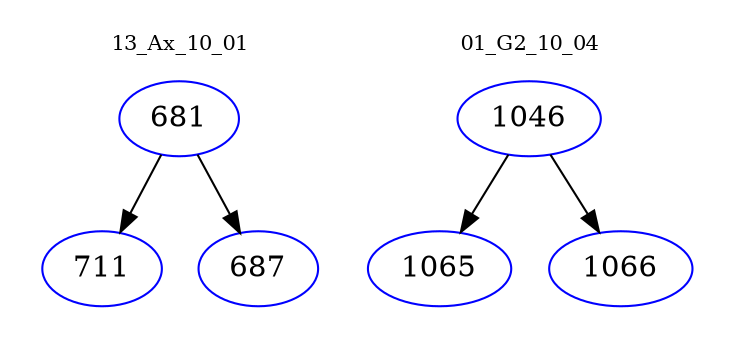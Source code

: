 digraph{
subgraph cluster_0 {
color = white
label = "13_Ax_10_01";
fontsize=10;
T0_681 [label="681", color="blue"]
T0_681 -> T0_711 [color="black"]
T0_711 [label="711", color="blue"]
T0_681 -> T0_687 [color="black"]
T0_687 [label="687", color="blue"]
}
subgraph cluster_1 {
color = white
label = "01_G2_10_04";
fontsize=10;
T1_1046 [label="1046", color="blue"]
T1_1046 -> T1_1065 [color="black"]
T1_1065 [label="1065", color="blue"]
T1_1046 -> T1_1066 [color="black"]
T1_1066 [label="1066", color="blue"]
}
}
